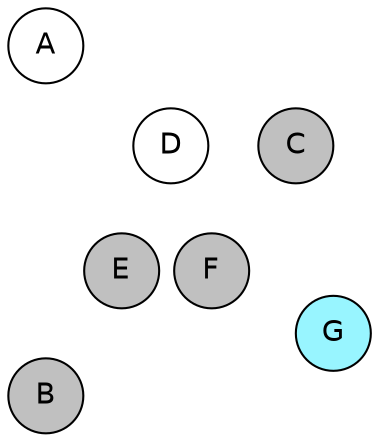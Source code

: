 
graph {

layout = circo;
mindist = .1

node [shape = circle, fontname = Helvetica, margin = 0, style = filled]
edge [style=invis]

subgraph 1 {
	E -- F -- F# -- G -- G# -- A -- A# -- B -- C -- C# -- D -- D# -- E
}

C [fillcolor = gray];
C# [fillcolor = white];
D [fillcolor = white];
D# [fillcolor = white];
E [fillcolor = gray];
F [fillcolor = gray];
F# [fillcolor = gray];
G [fillcolor = cadetblue1];
G# [fillcolor = gray];
A [fillcolor = white];
A# [fillcolor = gray];
B [fillcolor = gray];
}
